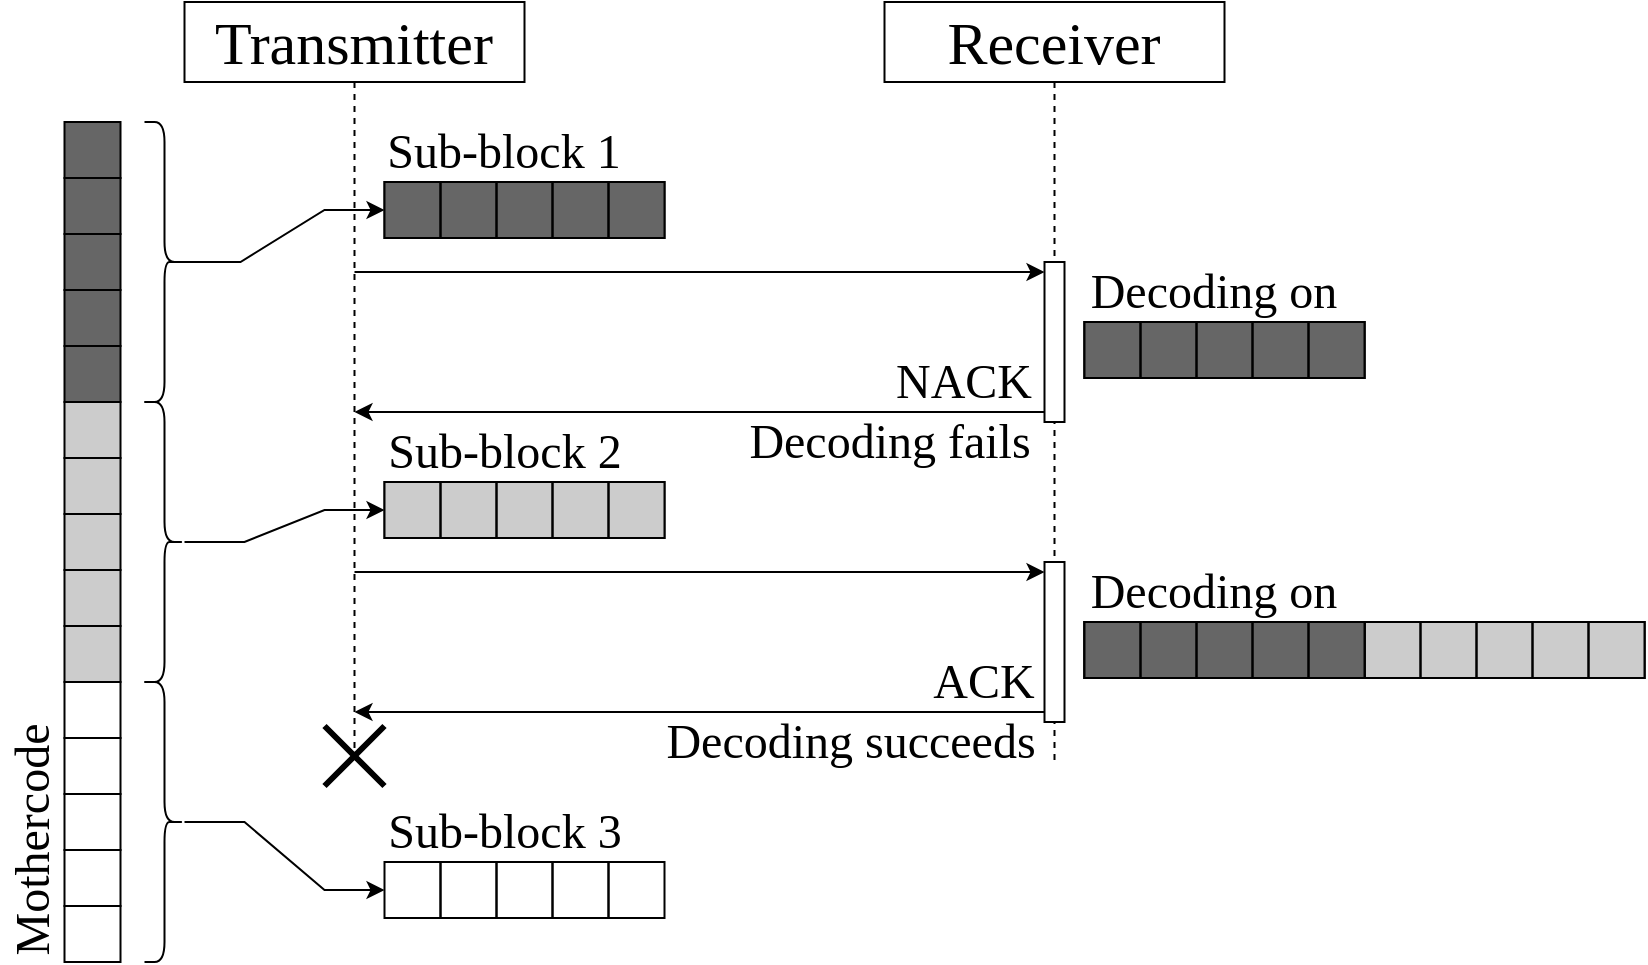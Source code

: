 <mxfile version="24.7.5">
  <diagram name="第 1 页" id="ECGQn0BFaTDFKbABgOI8">
    <mxGraphModel dx="1380" dy="906" grid="1" gridSize="10" guides="1" tooltips="1" connect="1" arrows="1" fold="1" page="1" pageScale="1" pageWidth="827" pageHeight="1169" math="0" shadow="0">
      <root>
        <mxCell id="0" />
        <mxCell id="1" parent="0" />
        <mxCell id="_Ax3SJe7UOr891yu-cr8-8" value="" style="group;fillStyle=zigzag-line;fillColor=default;container=0;" vertex="1" connectable="0" parent="1">
          <mxGeometry x="211.25" y="385" width="28" height="140" as="geometry" />
        </mxCell>
        <mxCell id="_Ax3SJe7UOr891yu-cr8-27" value="" style="endArrow=classic;html=1;rounded=0;entryX=0;entryY=0;entryDx=0;entryDy=5;entryPerimeter=0;" edge="1" parent="1" source="_Ax3SJe7UOr891yu-cr8-32" target="_Ax3SJe7UOr891yu-cr8-72">
          <mxGeometry width="50" height="50" relative="1" as="geometry">
            <mxPoint x="176.25" y="320" as="sourcePoint" />
            <mxPoint x="561.25" y="320" as="targetPoint" />
          </mxGeometry>
        </mxCell>
        <mxCell id="_Ax3SJe7UOr891yu-cr8-32" value="&lt;font style=&quot;font-size: 30px;&quot; face=&quot;Times New Roman&quot;&gt;Transmitter&lt;/font&gt;" style="shape=umlLifeline;perimeter=lifelinePerimeter;whiteSpace=wrap;html=1;container=1;dropTarget=0;collapsible=0;recursiveResize=0;outlineConnect=0;portConstraint=eastwest;newEdgeStyle={&quot;curved&quot;:0,&quot;rounded&quot;:0};" vertex="1" parent="1">
          <mxGeometry x="91.25" y="190" width="170" height="380" as="geometry" />
        </mxCell>
        <mxCell id="_Ax3SJe7UOr891yu-cr8-93" value="" style="shape=umlDestroy;whiteSpace=wrap;html=1;strokeWidth=3;targetShapes=umlLifeline;" vertex="1" parent="_Ax3SJe7UOr891yu-cr8-32">
          <mxGeometry x="70" y="362" width="30" height="30" as="geometry" />
        </mxCell>
        <mxCell id="_Ax3SJe7UOr891yu-cr8-41" value="&lt;font style=&quot;font-size: 30px;&quot; face=&quot;Times New Roman&quot;&gt;Receiver&lt;/font&gt;" style="shape=umlLifeline;whiteSpace=wrap;html=1;container=1;dropTarget=0;collapsible=0;recursiveResize=0;outlineConnect=0;portConstraint=eastwest;newEdgeStyle={&quot;curved&quot;:0,&quot;rounded&quot;:0};points=[[0,0,0,0,5],[0,1,0,0,-5],[1,0,0,0,5],[1,1,0,0,-5]];perimeter=rectanglePerimeter;targetShapes=umlLifeline;participant=label;" vertex="1" parent="1">
          <mxGeometry x="441.25" y="190" width="170" height="380" as="geometry" />
        </mxCell>
        <mxCell id="_Ax3SJe7UOr891yu-cr8-72" value="" style="html=1;points=[[0,0,0,0,5],[0,1,0,0,-5],[1,0,0,0,5],[1,1,0,0,-5]];perimeter=orthogonalPerimeter;outlineConnect=0;targetShapes=umlLifeline;portConstraint=eastwest;newEdgeStyle={&quot;curved&quot;:0,&quot;rounded&quot;:0};" vertex="1" parent="_Ax3SJe7UOr891yu-cr8-41">
          <mxGeometry x="80" y="130" width="10" height="80" as="geometry" />
        </mxCell>
        <mxCell id="_Ax3SJe7UOr891yu-cr8-74" value="" style="html=1;points=[[0,0,0,0,5],[0,1,0,0,-5],[1,0,0,0,5],[1,1,0,0,-5]];perimeter=orthogonalPerimeter;outlineConnect=0;targetShapes=umlLifeline;portConstraint=eastwest;newEdgeStyle={&quot;curved&quot;:0,&quot;rounded&quot;:0};" vertex="1" parent="_Ax3SJe7UOr891yu-cr8-41">
          <mxGeometry x="80" y="280" width="10" height="80" as="geometry" />
        </mxCell>
        <mxCell id="_Ax3SJe7UOr891yu-cr8-43" value="&lt;font style=&quot;font-size: 24px;&quot; face=&quot;Times New Roman&quot;&gt;Sub-block 1&lt;/font&gt;" style="text;html=1;align=center;verticalAlign=middle;whiteSpace=wrap;rounded=0;" vertex="1" parent="1">
          <mxGeometry x="181.25" y="250" width="140" height="30" as="geometry" />
        </mxCell>
        <mxCell id="_Ax3SJe7UOr891yu-cr8-46" value="&lt;font style=&quot;font-size: 24px;&quot; face=&quot;Times New Roman&quot;&gt;Decoding on&lt;/font&gt;" style="text;html=1;align=center;verticalAlign=middle;whiteSpace=wrap;rounded=0;" vertex="1" parent="1">
          <mxGeometry x="541.25" y="320" width="130" height="30" as="geometry" />
        </mxCell>
        <mxCell id="_Ax3SJe7UOr891yu-cr8-47" value="" style="group" vertex="1" connectable="0" parent="1">
          <mxGeometry x="191.25" y="430" width="140" height="28" as="geometry" />
        </mxCell>
        <mxCell id="_Ax3SJe7UOr891yu-cr8-9" value="" style="whiteSpace=wrap;html=1;aspect=fixed;fillStyle=cross-hatch;fillColor=#000000;" vertex="1" parent="_Ax3SJe7UOr891yu-cr8-47">
          <mxGeometry width="28" height="28" as="geometry" />
        </mxCell>
        <mxCell id="_Ax3SJe7UOr891yu-cr8-10" value="" style="whiteSpace=wrap;html=1;aspect=fixed;fillStyle=cross-hatch;fillColor=#000000;" vertex="1" parent="_Ax3SJe7UOr891yu-cr8-47">
          <mxGeometry x="28" width="28" height="28" as="geometry" />
        </mxCell>
        <mxCell id="_Ax3SJe7UOr891yu-cr8-11" value="" style="whiteSpace=wrap;html=1;aspect=fixed;fillStyle=cross-hatch;fillColor=#000000;" vertex="1" parent="_Ax3SJe7UOr891yu-cr8-47">
          <mxGeometry x="56" width="28" height="28" as="geometry" />
        </mxCell>
        <mxCell id="_Ax3SJe7UOr891yu-cr8-12" value="" style="whiteSpace=wrap;html=1;aspect=fixed;fillStyle=cross-hatch;fillColor=#000000;" vertex="1" parent="_Ax3SJe7UOr891yu-cr8-47">
          <mxGeometry x="84" width="28" height="28" as="geometry" />
        </mxCell>
        <mxCell id="_Ax3SJe7UOr891yu-cr8-13" value="" style="whiteSpace=wrap;html=1;aspect=fixed;fillColor=#000000;fillStyle=cross-hatch;" vertex="1" parent="_Ax3SJe7UOr891yu-cr8-47">
          <mxGeometry x="112" width="28" height="28" as="geometry" />
        </mxCell>
        <mxCell id="_Ax3SJe7UOr891yu-cr8-132" value="" style="group;rotation=0;fillColor=#B3B3B3;" vertex="1" connectable="0" parent="_Ax3SJe7UOr891yu-cr8-47">
          <mxGeometry width="140" height="28" as="geometry" />
        </mxCell>
        <mxCell id="_Ax3SJe7UOr891yu-cr8-133" value="" style="group;fillColor=#CCCCCC;rotation=-90;" vertex="1" connectable="0" parent="_Ax3SJe7UOr891yu-cr8-132">
          <mxGeometry x="56" y="-56" width="28" height="140" as="geometry" />
        </mxCell>
        <mxCell id="_Ax3SJe7UOr891yu-cr8-134" value="" style="whiteSpace=wrap;html=1;aspect=fixed;fillStyle=cross-hatch;fillColor=none;rotation=0;" vertex="1" parent="_Ax3SJe7UOr891yu-cr8-133">
          <mxGeometry x="-56" y="56" width="28" height="28" as="geometry" />
        </mxCell>
        <mxCell id="_Ax3SJe7UOr891yu-cr8-135" value="" style="whiteSpace=wrap;html=1;aspect=fixed;fillStyle=cross-hatch;fillColor=none;rotation=0;" vertex="1" parent="_Ax3SJe7UOr891yu-cr8-133">
          <mxGeometry x="-28" y="56" width="28" height="28" as="geometry" />
        </mxCell>
        <mxCell id="_Ax3SJe7UOr891yu-cr8-136" value="" style="whiteSpace=wrap;html=1;aspect=fixed;fillStyle=cross-hatch;fillColor=none;rotation=0;" vertex="1" parent="_Ax3SJe7UOr891yu-cr8-133">
          <mxGeometry y="56" width="28" height="28" as="geometry" />
        </mxCell>
        <mxCell id="_Ax3SJe7UOr891yu-cr8-137" value="" style="whiteSpace=wrap;html=1;aspect=fixed;fillStyle=cross-hatch;fillColor=none;rotation=0;" vertex="1" parent="_Ax3SJe7UOr891yu-cr8-133">
          <mxGeometry x="28" y="56" width="28" height="28" as="geometry" />
        </mxCell>
        <mxCell id="_Ax3SJe7UOr891yu-cr8-138" value="" style="whiteSpace=wrap;html=1;aspect=fixed;fillColor=none;fillStyle=cross-hatch;rotation=0;" vertex="1" parent="_Ax3SJe7UOr891yu-cr8-133">
          <mxGeometry x="56" y="56" width="28" height="28" as="geometry" />
        </mxCell>
        <mxCell id="_Ax3SJe7UOr891yu-cr8-53" value="" style="group" vertex="1" connectable="0" parent="1">
          <mxGeometry x="191.25" y="280" width="140" height="28" as="geometry" />
        </mxCell>
        <mxCell id="_Ax3SJe7UOr891yu-cr8-54" value="" style="whiteSpace=wrap;html=1;aspect=fixed;fillStyle=hatch;fillColor=#000000;" vertex="1" parent="_Ax3SJe7UOr891yu-cr8-53">
          <mxGeometry width="28" height="28" as="geometry" />
        </mxCell>
        <mxCell id="_Ax3SJe7UOr891yu-cr8-55" value="" style="whiteSpace=wrap;html=1;aspect=fixed;fillStyle=hatch;fillColor=#000000;" vertex="1" parent="_Ax3SJe7UOr891yu-cr8-53">
          <mxGeometry x="28" width="28" height="28" as="geometry" />
        </mxCell>
        <mxCell id="_Ax3SJe7UOr891yu-cr8-56" value="" style="whiteSpace=wrap;html=1;aspect=fixed;fillStyle=hatch;fillColor=#000000;" vertex="1" parent="_Ax3SJe7UOr891yu-cr8-53">
          <mxGeometry x="56" width="28" height="28" as="geometry" />
        </mxCell>
        <mxCell id="_Ax3SJe7UOr891yu-cr8-57" value="" style="whiteSpace=wrap;html=1;aspect=fixed;fillStyle=hatch;fillColor=#000000;" vertex="1" parent="_Ax3SJe7UOr891yu-cr8-53">
          <mxGeometry x="84" width="28" height="28" as="geometry" />
        </mxCell>
        <mxCell id="_Ax3SJe7UOr891yu-cr8-58" value="" style="whiteSpace=wrap;html=1;aspect=fixed;fillColor=#000000;fillStyle=hatch;" vertex="1" parent="_Ax3SJe7UOr891yu-cr8-53">
          <mxGeometry x="112" width="28" height="28" as="geometry" />
        </mxCell>
        <mxCell id="_Ax3SJe7UOr891yu-cr8-126" value="" style="group;rotation=0;fillColor=#666666;" vertex="1" connectable="0" parent="_Ax3SJe7UOr891yu-cr8-53">
          <mxGeometry width="140" height="28" as="geometry" />
        </mxCell>
        <mxCell id="_Ax3SJe7UOr891yu-cr8-127" value="" style="whiteSpace=wrap;html=1;aspect=fixed;fillStyle=hatch;fillColor=none;rotation=0;autosize=0;treeFolding=0;fixDash=0;" vertex="1" parent="_Ax3SJe7UOr891yu-cr8-126">
          <mxGeometry width="28" height="28" as="geometry" />
        </mxCell>
        <mxCell id="_Ax3SJe7UOr891yu-cr8-128" value="" style="whiteSpace=wrap;html=1;aspect=fixed;fillStyle=hatch;fillColor=none;rotation=0;" vertex="1" parent="_Ax3SJe7UOr891yu-cr8-126">
          <mxGeometry x="28" width="28" height="28" as="geometry" />
        </mxCell>
        <mxCell id="_Ax3SJe7UOr891yu-cr8-129" value="" style="whiteSpace=wrap;html=1;aspect=fixed;fillStyle=hatch;fillColor=none;rotation=0;" vertex="1" parent="_Ax3SJe7UOr891yu-cr8-126">
          <mxGeometry x="56" width="28" height="28" as="geometry" />
        </mxCell>
        <mxCell id="_Ax3SJe7UOr891yu-cr8-130" value="" style="whiteSpace=wrap;html=1;aspect=fixed;fillStyle=hatch;fillColor=none;rotation=0;" vertex="1" parent="_Ax3SJe7UOr891yu-cr8-126">
          <mxGeometry x="84" width="28" height="28" as="geometry" />
        </mxCell>
        <mxCell id="_Ax3SJe7UOr891yu-cr8-131" value="" style="whiteSpace=wrap;html=1;aspect=fixed;fillColor=none;fillStyle=hatch;rotation=0;" vertex="1" parent="_Ax3SJe7UOr891yu-cr8-126">
          <mxGeometry x="112" width="28" height="28" as="geometry" />
        </mxCell>
        <mxCell id="_Ax3SJe7UOr891yu-cr8-59" value="" style="group" vertex="1" connectable="0" parent="1">
          <mxGeometry x="541.25" y="350" width="140" height="28" as="geometry" />
        </mxCell>
        <mxCell id="_Ax3SJe7UOr891yu-cr8-60" value="" style="whiteSpace=wrap;html=1;aspect=fixed;fillStyle=hatch;fillColor=#000000;rounded=0;shadow=0;glass=0;" vertex="1" parent="_Ax3SJe7UOr891yu-cr8-59">
          <mxGeometry width="28" height="28" as="geometry" />
        </mxCell>
        <mxCell id="_Ax3SJe7UOr891yu-cr8-61" value="" style="whiteSpace=wrap;html=1;aspect=fixed;fillStyle=hatch;fillColor=#000000;" vertex="1" parent="_Ax3SJe7UOr891yu-cr8-59">
          <mxGeometry x="28" width="28" height="28" as="geometry" />
        </mxCell>
        <mxCell id="_Ax3SJe7UOr891yu-cr8-62" value="" style="whiteSpace=wrap;html=1;aspect=fixed;fillStyle=hatch;fillColor=#000000;" vertex="1" parent="_Ax3SJe7UOr891yu-cr8-59">
          <mxGeometry x="56" width="28" height="28" as="geometry" />
        </mxCell>
        <mxCell id="_Ax3SJe7UOr891yu-cr8-63" value="" style="whiteSpace=wrap;html=1;aspect=fixed;fillStyle=hatch;fillColor=#000000;" vertex="1" parent="_Ax3SJe7UOr891yu-cr8-59">
          <mxGeometry x="84" width="28" height="28" as="geometry" />
        </mxCell>
        <mxCell id="_Ax3SJe7UOr891yu-cr8-64" value="" style="whiteSpace=wrap;html=1;aspect=fixed;fillColor=#000000;fillStyle=hatch;" vertex="1" parent="_Ax3SJe7UOr891yu-cr8-59">
          <mxGeometry x="112" width="28" height="28" as="geometry" />
        </mxCell>
        <mxCell id="_Ax3SJe7UOr891yu-cr8-146" value="" style="group" vertex="1" connectable="0" parent="_Ax3SJe7UOr891yu-cr8-59">
          <mxGeometry width="140" height="28" as="geometry" />
        </mxCell>
        <mxCell id="_Ax3SJe7UOr891yu-cr8-147" value="" style="whiteSpace=wrap;html=1;aspect=fixed;fillStyle=hatch;fillColor=#000000;" vertex="1" parent="_Ax3SJe7UOr891yu-cr8-146">
          <mxGeometry width="28" height="28" as="geometry" />
        </mxCell>
        <mxCell id="_Ax3SJe7UOr891yu-cr8-148" value="" style="whiteSpace=wrap;html=1;aspect=fixed;fillStyle=hatch;fillColor=#000000;" vertex="1" parent="_Ax3SJe7UOr891yu-cr8-146">
          <mxGeometry x="28" width="28" height="28" as="geometry" />
        </mxCell>
        <mxCell id="_Ax3SJe7UOr891yu-cr8-149" value="" style="whiteSpace=wrap;html=1;aspect=fixed;fillStyle=hatch;fillColor=#000000;" vertex="1" parent="_Ax3SJe7UOr891yu-cr8-146">
          <mxGeometry x="56" width="28" height="28" as="geometry" />
        </mxCell>
        <mxCell id="_Ax3SJe7UOr891yu-cr8-150" value="" style="whiteSpace=wrap;html=1;aspect=fixed;fillStyle=hatch;fillColor=#000000;" vertex="1" parent="_Ax3SJe7UOr891yu-cr8-146">
          <mxGeometry x="84" width="28" height="28" as="geometry" />
        </mxCell>
        <mxCell id="_Ax3SJe7UOr891yu-cr8-151" value="" style="whiteSpace=wrap;html=1;aspect=fixed;fillColor=#000000;fillStyle=hatch;" vertex="1" parent="_Ax3SJe7UOr891yu-cr8-146">
          <mxGeometry x="112" width="28" height="28" as="geometry" />
        </mxCell>
        <mxCell id="_Ax3SJe7UOr891yu-cr8-152" value="" style="group;rotation=0;fillColor=#666666;" vertex="1" connectable="0" parent="_Ax3SJe7UOr891yu-cr8-146">
          <mxGeometry width="140" height="28" as="geometry" />
        </mxCell>
        <mxCell id="_Ax3SJe7UOr891yu-cr8-153" value="" style="whiteSpace=wrap;html=1;aspect=fixed;fillStyle=hatch;fillColor=none;rotation=0;autosize=0;treeFolding=0;fixDash=0;" vertex="1" parent="_Ax3SJe7UOr891yu-cr8-152">
          <mxGeometry width="28" height="28" as="geometry" />
        </mxCell>
        <mxCell id="_Ax3SJe7UOr891yu-cr8-154" value="" style="whiteSpace=wrap;html=1;aspect=fixed;fillStyle=hatch;fillColor=none;rotation=0;" vertex="1" parent="_Ax3SJe7UOr891yu-cr8-152">
          <mxGeometry x="28" width="28" height="28" as="geometry" />
        </mxCell>
        <mxCell id="_Ax3SJe7UOr891yu-cr8-155" value="" style="whiteSpace=wrap;html=1;aspect=fixed;fillStyle=hatch;fillColor=none;rotation=0;" vertex="1" parent="_Ax3SJe7UOr891yu-cr8-152">
          <mxGeometry x="56" width="28" height="28" as="geometry" />
        </mxCell>
        <mxCell id="_Ax3SJe7UOr891yu-cr8-156" value="" style="whiteSpace=wrap;html=1;aspect=fixed;fillStyle=hatch;fillColor=none;rotation=0;" vertex="1" parent="_Ax3SJe7UOr891yu-cr8-152">
          <mxGeometry x="84" width="28" height="28" as="geometry" />
        </mxCell>
        <mxCell id="_Ax3SJe7UOr891yu-cr8-157" value="" style="whiteSpace=wrap;html=1;aspect=fixed;fillColor=none;fillStyle=hatch;rotation=0;" vertex="1" parent="_Ax3SJe7UOr891yu-cr8-152">
          <mxGeometry x="112" width="28" height="28" as="geometry" />
        </mxCell>
        <mxCell id="_Ax3SJe7UOr891yu-cr8-65" value="" style="group" vertex="1" connectable="0" parent="1">
          <mxGeometry x="681.25" y="500" width="140" height="28" as="geometry" />
        </mxCell>
        <mxCell id="_Ax3SJe7UOr891yu-cr8-66" value="" style="whiteSpace=wrap;html=1;aspect=fixed;fillStyle=cross-hatch;fillColor=#000000;" vertex="1" parent="_Ax3SJe7UOr891yu-cr8-65">
          <mxGeometry width="28" height="28" as="geometry" />
        </mxCell>
        <mxCell id="_Ax3SJe7UOr891yu-cr8-67" value="" style="whiteSpace=wrap;html=1;aspect=fixed;fillStyle=cross-hatch;fillColor=#000000;" vertex="1" parent="_Ax3SJe7UOr891yu-cr8-65">
          <mxGeometry x="28" width="28" height="28" as="geometry" />
        </mxCell>
        <mxCell id="_Ax3SJe7UOr891yu-cr8-68" value="" style="whiteSpace=wrap;html=1;aspect=fixed;fillStyle=cross-hatch;fillColor=#000000;" vertex="1" parent="_Ax3SJe7UOr891yu-cr8-65">
          <mxGeometry x="56" width="28" height="28" as="geometry" />
        </mxCell>
        <mxCell id="_Ax3SJe7UOr891yu-cr8-69" value="" style="whiteSpace=wrap;html=1;aspect=fixed;fillStyle=cross-hatch;fillColor=#000000;" vertex="1" parent="_Ax3SJe7UOr891yu-cr8-65">
          <mxGeometry x="84" width="28" height="28" as="geometry" />
        </mxCell>
        <mxCell id="_Ax3SJe7UOr891yu-cr8-70" value="" style="whiteSpace=wrap;html=1;aspect=fixed;fillColor=#000000;fillStyle=cross-hatch;" vertex="1" parent="_Ax3SJe7UOr891yu-cr8-65">
          <mxGeometry x="112" width="28" height="28" as="geometry" />
        </mxCell>
        <mxCell id="_Ax3SJe7UOr891yu-cr8-158" value="" style="group" vertex="1" connectable="0" parent="_Ax3SJe7UOr891yu-cr8-65">
          <mxGeometry width="140" height="28" as="geometry" />
        </mxCell>
        <mxCell id="_Ax3SJe7UOr891yu-cr8-159" value="" style="whiteSpace=wrap;html=1;aspect=fixed;fillStyle=cross-hatch;fillColor=#000000;" vertex="1" parent="_Ax3SJe7UOr891yu-cr8-158">
          <mxGeometry width="28" height="28" as="geometry" />
        </mxCell>
        <mxCell id="_Ax3SJe7UOr891yu-cr8-160" value="" style="whiteSpace=wrap;html=1;aspect=fixed;fillStyle=cross-hatch;fillColor=#000000;" vertex="1" parent="_Ax3SJe7UOr891yu-cr8-158">
          <mxGeometry x="28" width="28" height="28" as="geometry" />
        </mxCell>
        <mxCell id="_Ax3SJe7UOr891yu-cr8-161" value="" style="whiteSpace=wrap;html=1;aspect=fixed;fillStyle=cross-hatch;fillColor=#000000;" vertex="1" parent="_Ax3SJe7UOr891yu-cr8-158">
          <mxGeometry x="56" width="28" height="28" as="geometry" />
        </mxCell>
        <mxCell id="_Ax3SJe7UOr891yu-cr8-162" value="" style="whiteSpace=wrap;html=1;aspect=fixed;fillStyle=cross-hatch;fillColor=#000000;" vertex="1" parent="_Ax3SJe7UOr891yu-cr8-158">
          <mxGeometry x="84" width="28" height="28" as="geometry" />
        </mxCell>
        <mxCell id="_Ax3SJe7UOr891yu-cr8-163" value="" style="whiteSpace=wrap;html=1;aspect=fixed;fillColor=#000000;fillStyle=cross-hatch;" vertex="1" parent="_Ax3SJe7UOr891yu-cr8-158">
          <mxGeometry x="112" width="28" height="28" as="geometry" />
        </mxCell>
        <mxCell id="_Ax3SJe7UOr891yu-cr8-164" value="" style="group;rotation=0;fillColor=#B3B3B3;" vertex="1" connectable="0" parent="_Ax3SJe7UOr891yu-cr8-158">
          <mxGeometry width="140" height="28" as="geometry" />
        </mxCell>
        <mxCell id="_Ax3SJe7UOr891yu-cr8-165" value="" style="group;fillColor=#CCCCCC;rotation=-90;" vertex="1" connectable="0" parent="_Ax3SJe7UOr891yu-cr8-164">
          <mxGeometry x="56" y="-56" width="28" height="140" as="geometry" />
        </mxCell>
        <mxCell id="_Ax3SJe7UOr891yu-cr8-166" value="" style="whiteSpace=wrap;html=1;aspect=fixed;fillStyle=cross-hatch;fillColor=none;rotation=0;" vertex="1" parent="_Ax3SJe7UOr891yu-cr8-165">
          <mxGeometry x="-56" y="56" width="28" height="28" as="geometry" />
        </mxCell>
        <mxCell id="_Ax3SJe7UOr891yu-cr8-167" value="" style="whiteSpace=wrap;html=1;aspect=fixed;fillStyle=cross-hatch;fillColor=none;rotation=0;" vertex="1" parent="_Ax3SJe7UOr891yu-cr8-165">
          <mxGeometry x="-28" y="56" width="28" height="28" as="geometry" />
        </mxCell>
        <mxCell id="_Ax3SJe7UOr891yu-cr8-168" value="" style="whiteSpace=wrap;html=1;aspect=fixed;fillStyle=cross-hatch;fillColor=none;rotation=0;" vertex="1" parent="_Ax3SJe7UOr891yu-cr8-165">
          <mxGeometry y="56" width="28" height="28" as="geometry" />
        </mxCell>
        <mxCell id="_Ax3SJe7UOr891yu-cr8-169" value="" style="whiteSpace=wrap;html=1;aspect=fixed;fillStyle=cross-hatch;fillColor=none;rotation=0;" vertex="1" parent="_Ax3SJe7UOr891yu-cr8-165">
          <mxGeometry x="28" y="56" width="28" height="28" as="geometry" />
        </mxCell>
        <mxCell id="_Ax3SJe7UOr891yu-cr8-170" value="" style="whiteSpace=wrap;html=1;aspect=fixed;fillColor=none;fillStyle=cross-hatch;rotation=0;" vertex="1" parent="_Ax3SJe7UOr891yu-cr8-165">
          <mxGeometry x="56" y="56" width="28" height="28" as="geometry" />
        </mxCell>
        <mxCell id="_Ax3SJe7UOr891yu-cr8-73" value="&lt;font style=&quot;font-size: 24px;&quot; face=&quot;Times New Roman&quot;&gt;Sub-block 2&lt;/font&gt;" style="text;html=1;align=center;verticalAlign=middle;whiteSpace=wrap;rounded=0;" vertex="1" parent="1">
          <mxGeometry x="178.75" y="400" width="145" height="30" as="geometry" />
        </mxCell>
        <mxCell id="_Ax3SJe7UOr891yu-cr8-75" value="" style="endArrow=classic;html=1;rounded=0;entryX=0;entryY=0;entryDx=0;entryDy=5;entryPerimeter=0;" edge="1" parent="1" source="_Ax3SJe7UOr891yu-cr8-32" target="_Ax3SJe7UOr891yu-cr8-74">
          <mxGeometry width="50" height="50" relative="1" as="geometry">
            <mxPoint x="169.25" y="480" as="sourcePoint" />
            <mxPoint x="564.25" y="480" as="targetPoint" />
          </mxGeometry>
        </mxCell>
        <mxCell id="_Ax3SJe7UOr891yu-cr8-82" value="&lt;font style=&quot;font-size: 24px;&quot; face=&quot;Times New Roman&quot;&gt;Decoding on&lt;/font&gt;" style="text;html=1;align=center;verticalAlign=middle;whiteSpace=wrap;rounded=0;" vertex="1" parent="1">
          <mxGeometry x="541.25" y="470" width="130" height="30" as="geometry" />
        </mxCell>
        <mxCell id="_Ax3SJe7UOr891yu-cr8-84" style="edgeStyle=orthogonalEdgeStyle;rounded=0;orthogonalLoop=1;jettySize=auto;html=1;curved=0;exitX=0;exitY=1;exitDx=0;exitDy=-5;exitPerimeter=0;" edge="1" parent="1" source="_Ax3SJe7UOr891yu-cr8-72" target="_Ax3SJe7UOr891yu-cr8-32">
          <mxGeometry relative="1" as="geometry">
            <Array as="points">
              <mxPoint x="431.25" y="395" />
              <mxPoint x="431.25" y="395" />
            </Array>
          </mxGeometry>
        </mxCell>
        <mxCell id="_Ax3SJe7UOr891yu-cr8-85" value="&lt;font style=&quot;font-size: 24px;&quot; face=&quot;Times New Roman&quot;&gt;NACK&lt;/font&gt;" style="text;html=1;align=center;verticalAlign=middle;whiteSpace=wrap;rounded=0;" vertex="1" parent="1">
          <mxGeometry x="441.25" y="365" width="80" height="30" as="geometry" />
        </mxCell>
        <mxCell id="_Ax3SJe7UOr891yu-cr8-86" value="&lt;font style=&quot;font-size: 24px;&quot; face=&quot;Times New Roman&quot;&gt;Decoding fails&lt;/font&gt;" style="text;html=1;align=center;verticalAlign=middle;whiteSpace=wrap;rounded=0;" vertex="1" parent="1">
          <mxGeometry x="369.25" y="395" width="150" height="30" as="geometry" />
        </mxCell>
        <mxCell id="_Ax3SJe7UOr891yu-cr8-88" style="edgeStyle=orthogonalEdgeStyle;rounded=0;orthogonalLoop=1;jettySize=auto;html=1;curved=0;exitX=0;exitY=1;exitDx=0;exitDy=-5;exitPerimeter=0;" edge="1" parent="1" source="_Ax3SJe7UOr891yu-cr8-74" target="_Ax3SJe7UOr891yu-cr8-32">
          <mxGeometry relative="1" as="geometry">
            <Array as="points">
              <mxPoint x="281.25" y="545" />
              <mxPoint x="281.25" y="545" />
            </Array>
          </mxGeometry>
        </mxCell>
        <mxCell id="_Ax3SJe7UOr891yu-cr8-91" value="&lt;font style=&quot;font-size: 24px;&quot; face=&quot;Times New Roman&quot;&gt;ACK&lt;/font&gt;" style="text;html=1;align=center;verticalAlign=middle;whiteSpace=wrap;rounded=0;" vertex="1" parent="1">
          <mxGeometry x="451.25" y="515" width="80" height="30" as="geometry" />
        </mxCell>
        <mxCell id="_Ax3SJe7UOr891yu-cr8-92" value="&lt;font style=&quot;font-size: 24px;&quot; face=&quot;Times New Roman&quot;&gt;Decoding succeeds&lt;/font&gt;" style="text;html=1;align=center;verticalAlign=middle;whiteSpace=wrap;rounded=0;" vertex="1" parent="1">
          <mxGeometry x="331.25" y="545" width="187" height="30" as="geometry" />
        </mxCell>
        <mxCell id="_Ax3SJe7UOr891yu-cr8-115" style="edgeStyle=entityRelationEdgeStyle;rounded=0;orthogonalLoop=1;jettySize=auto;html=1;exitX=0.1;exitY=0.5;exitDx=0;exitDy=0;exitPerimeter=0;entryX=0;entryY=0.5;entryDx=0;entryDy=0;" edge="1" parent="1" source="_Ax3SJe7UOr891yu-cr8-114" target="_Ax3SJe7UOr891yu-cr8-54">
          <mxGeometry relative="1" as="geometry" />
        </mxCell>
        <mxCell id="_Ax3SJe7UOr891yu-cr8-114" value="" style="shape=curlyBracket;whiteSpace=wrap;html=1;rounded=1;flipH=1;labelPosition=right;verticalLabelPosition=middle;align=left;verticalAlign=middle;" vertex="1" parent="1">
          <mxGeometry x="71.25" y="250" width="20" height="140" as="geometry" />
        </mxCell>
        <mxCell id="_Ax3SJe7UOr891yu-cr8-117" style="edgeStyle=entityRelationEdgeStyle;rounded=0;orthogonalLoop=1;jettySize=auto;html=1;" edge="1" parent="1" source="_Ax3SJe7UOr891yu-cr8-116" target="_Ax3SJe7UOr891yu-cr8-9">
          <mxGeometry relative="1" as="geometry" />
        </mxCell>
        <mxCell id="_Ax3SJe7UOr891yu-cr8-116" value="" style="shape=curlyBracket;whiteSpace=wrap;html=1;rounded=1;flipH=1;labelPosition=right;verticalLabelPosition=middle;align=left;verticalAlign=middle;" vertex="1" parent="1">
          <mxGeometry x="71.25" y="390" width="20" height="140" as="geometry" />
        </mxCell>
        <mxCell id="_Ax3SJe7UOr891yu-cr8-119" style="edgeStyle=entityRelationEdgeStyle;rounded=0;orthogonalLoop=1;jettySize=auto;html=1;entryX=0;entryY=0.5;entryDx=0;entryDy=0;" edge="1" parent="1" source="_Ax3SJe7UOr891yu-cr8-118">
          <mxGeometry relative="1" as="geometry">
            <mxPoint x="191.25" y="634" as="targetPoint" />
          </mxGeometry>
        </mxCell>
        <mxCell id="_Ax3SJe7UOr891yu-cr8-118" value="" style="shape=curlyBracket;whiteSpace=wrap;html=1;rounded=1;flipH=1;labelPosition=right;verticalLabelPosition=middle;align=left;verticalAlign=middle;" vertex="1" parent="1">
          <mxGeometry x="71.25" y="530" width="20" height="140" as="geometry" />
        </mxCell>
        <mxCell id="_Ax3SJe7UOr891yu-cr8-121" value="&lt;font style=&quot;font-size: 24px;&quot; face=&quot;Times New Roman&quot;&gt;Mothercode&lt;/font&gt;" style="text;html=1;align=center;verticalAlign=middle;whiteSpace=wrap;rounded=0;rotation=-90;" vertex="1" parent="1">
          <mxGeometry x="-45" y="593.75" width="120" height="30" as="geometry" />
        </mxCell>
        <mxCell id="_Ax3SJe7UOr891yu-cr8-122" value="&lt;font style=&quot;font-size: 24px;&quot; face=&quot;Times New Roman&quot;&gt;Sub-block 3&lt;/font&gt;" style="text;html=1;align=center;verticalAlign=middle;whiteSpace=wrap;rounded=0;" vertex="1" parent="1">
          <mxGeometry x="178.75" y="590" width="145" height="30" as="geometry" />
        </mxCell>
        <mxCell id="_Ax3SJe7UOr891yu-cr8-124" value="" style="group;fillColor=#000000;fillStyle=hatch;" vertex="1" connectable="0" parent="1">
          <mxGeometry x="541.25" y="500" width="140" height="28" as="geometry" />
        </mxCell>
        <mxCell id="_Ax3SJe7UOr891yu-cr8-77" value="" style="whiteSpace=wrap;html=1;aspect=fixed;fillStyle=hatch;fillColor=none;" vertex="1" parent="_Ax3SJe7UOr891yu-cr8-124">
          <mxGeometry width="28" height="28" as="geometry" />
        </mxCell>
        <mxCell id="_Ax3SJe7UOr891yu-cr8-78" value="" style="whiteSpace=wrap;html=1;aspect=fixed;fillStyle=hatch;fillColor=none;" vertex="1" parent="_Ax3SJe7UOr891yu-cr8-124">
          <mxGeometry x="28" width="28" height="28" as="geometry" />
        </mxCell>
        <mxCell id="_Ax3SJe7UOr891yu-cr8-79" value="" style="whiteSpace=wrap;html=1;aspect=fixed;fillStyle=hatch;fillColor=none;" vertex="1" parent="_Ax3SJe7UOr891yu-cr8-124">
          <mxGeometry x="56" width="28" height="28" as="geometry" />
        </mxCell>
        <mxCell id="_Ax3SJe7UOr891yu-cr8-80" value="" style="whiteSpace=wrap;html=1;aspect=fixed;fillStyle=hatch;fillColor=none;" vertex="1" parent="_Ax3SJe7UOr891yu-cr8-124">
          <mxGeometry x="84" width="28" height="28" as="geometry" />
        </mxCell>
        <mxCell id="_Ax3SJe7UOr891yu-cr8-81" value="" style="whiteSpace=wrap;html=1;aspect=fixed;fillColor=none;fillStyle=hatch;" vertex="1" parent="_Ax3SJe7UOr891yu-cr8-124">
          <mxGeometry x="112" width="28" height="28" as="geometry" />
        </mxCell>
        <mxCell id="_Ax3SJe7UOr891yu-cr8-171" value="" style="group" vertex="1" connectable="0" parent="_Ax3SJe7UOr891yu-cr8-124">
          <mxGeometry width="140" height="28" as="geometry" />
        </mxCell>
        <mxCell id="_Ax3SJe7UOr891yu-cr8-172" value="" style="whiteSpace=wrap;html=1;aspect=fixed;fillStyle=hatch;fillColor=#000000;rounded=0;shadow=0;glass=0;" vertex="1" parent="_Ax3SJe7UOr891yu-cr8-171">
          <mxGeometry width="28" height="28" as="geometry" />
        </mxCell>
        <mxCell id="_Ax3SJe7UOr891yu-cr8-173" value="" style="whiteSpace=wrap;html=1;aspect=fixed;fillStyle=hatch;fillColor=#000000;" vertex="1" parent="_Ax3SJe7UOr891yu-cr8-171">
          <mxGeometry x="28" width="28" height="28" as="geometry" />
        </mxCell>
        <mxCell id="_Ax3SJe7UOr891yu-cr8-174" value="" style="whiteSpace=wrap;html=1;aspect=fixed;fillStyle=hatch;fillColor=#000000;" vertex="1" parent="_Ax3SJe7UOr891yu-cr8-171">
          <mxGeometry x="56" width="28" height="28" as="geometry" />
        </mxCell>
        <mxCell id="_Ax3SJe7UOr891yu-cr8-175" value="" style="whiteSpace=wrap;html=1;aspect=fixed;fillStyle=hatch;fillColor=#000000;" vertex="1" parent="_Ax3SJe7UOr891yu-cr8-171">
          <mxGeometry x="84" width="28" height="28" as="geometry" />
        </mxCell>
        <mxCell id="_Ax3SJe7UOr891yu-cr8-176" value="" style="whiteSpace=wrap;html=1;aspect=fixed;fillColor=#000000;fillStyle=hatch;" vertex="1" parent="_Ax3SJe7UOr891yu-cr8-171">
          <mxGeometry x="112" width="28" height="28" as="geometry" />
        </mxCell>
        <mxCell id="_Ax3SJe7UOr891yu-cr8-177" value="" style="group" vertex="1" connectable="0" parent="_Ax3SJe7UOr891yu-cr8-171">
          <mxGeometry width="140" height="28" as="geometry" />
        </mxCell>
        <mxCell id="_Ax3SJe7UOr891yu-cr8-178" value="" style="whiteSpace=wrap;html=1;aspect=fixed;fillStyle=hatch;fillColor=#000000;" vertex="1" parent="_Ax3SJe7UOr891yu-cr8-177">
          <mxGeometry width="28" height="28" as="geometry" />
        </mxCell>
        <mxCell id="_Ax3SJe7UOr891yu-cr8-179" value="" style="whiteSpace=wrap;html=1;aspect=fixed;fillStyle=hatch;fillColor=#000000;" vertex="1" parent="_Ax3SJe7UOr891yu-cr8-177">
          <mxGeometry x="28" width="28" height="28" as="geometry" />
        </mxCell>
        <mxCell id="_Ax3SJe7UOr891yu-cr8-180" value="" style="whiteSpace=wrap;html=1;aspect=fixed;fillStyle=hatch;fillColor=#000000;" vertex="1" parent="_Ax3SJe7UOr891yu-cr8-177">
          <mxGeometry x="56" width="28" height="28" as="geometry" />
        </mxCell>
        <mxCell id="_Ax3SJe7UOr891yu-cr8-181" value="" style="whiteSpace=wrap;html=1;aspect=fixed;fillStyle=hatch;fillColor=#000000;" vertex="1" parent="_Ax3SJe7UOr891yu-cr8-177">
          <mxGeometry x="84" width="28" height="28" as="geometry" />
        </mxCell>
        <mxCell id="_Ax3SJe7UOr891yu-cr8-182" value="" style="whiteSpace=wrap;html=1;aspect=fixed;fillColor=#000000;fillStyle=hatch;" vertex="1" parent="_Ax3SJe7UOr891yu-cr8-177">
          <mxGeometry x="112" width="28" height="28" as="geometry" />
        </mxCell>
        <mxCell id="_Ax3SJe7UOr891yu-cr8-183" value="" style="group;rotation=0;fillColor=#666666;" vertex="1" connectable="0" parent="_Ax3SJe7UOr891yu-cr8-177">
          <mxGeometry width="140" height="28" as="geometry" />
        </mxCell>
        <mxCell id="_Ax3SJe7UOr891yu-cr8-184" value="" style="whiteSpace=wrap;html=1;aspect=fixed;fillStyle=hatch;fillColor=none;rotation=0;autosize=0;treeFolding=0;fixDash=0;" vertex="1" parent="_Ax3SJe7UOr891yu-cr8-183">
          <mxGeometry width="28" height="28" as="geometry" />
        </mxCell>
        <mxCell id="_Ax3SJe7UOr891yu-cr8-185" value="" style="whiteSpace=wrap;html=1;aspect=fixed;fillStyle=hatch;fillColor=none;rotation=0;" vertex="1" parent="_Ax3SJe7UOr891yu-cr8-183">
          <mxGeometry x="28" width="28" height="28" as="geometry" />
        </mxCell>
        <mxCell id="_Ax3SJe7UOr891yu-cr8-186" value="" style="whiteSpace=wrap;html=1;aspect=fixed;fillStyle=hatch;fillColor=none;rotation=0;" vertex="1" parent="_Ax3SJe7UOr891yu-cr8-183">
          <mxGeometry x="56" width="28" height="28" as="geometry" />
        </mxCell>
        <mxCell id="_Ax3SJe7UOr891yu-cr8-187" value="" style="whiteSpace=wrap;html=1;aspect=fixed;fillStyle=hatch;fillColor=none;rotation=0;" vertex="1" parent="_Ax3SJe7UOr891yu-cr8-183">
          <mxGeometry x="84" width="28" height="28" as="geometry" />
        </mxCell>
        <mxCell id="_Ax3SJe7UOr891yu-cr8-188" value="" style="whiteSpace=wrap;html=1;aspect=fixed;fillColor=none;fillStyle=hatch;rotation=0;" vertex="1" parent="_Ax3SJe7UOr891yu-cr8-183">
          <mxGeometry x="112" width="28" height="28" as="geometry" />
        </mxCell>
        <mxCell id="_Ax3SJe7UOr891yu-cr8-95" value="" style="group;rotation=90;fillColor=#666666;" vertex="1" connectable="0" parent="1">
          <mxGeometry x="-24.75" y="306" width="140" height="28" as="geometry" />
        </mxCell>
        <mxCell id="_Ax3SJe7UOr891yu-cr8-96" value="" style="whiteSpace=wrap;html=1;aspect=fixed;fillStyle=hatch;fillColor=none;rotation=90;autosize=0;treeFolding=0;fixDash=0;" vertex="1" parent="_Ax3SJe7UOr891yu-cr8-95">
          <mxGeometry x="56" y="-56" width="28" height="28" as="geometry" />
        </mxCell>
        <mxCell id="_Ax3SJe7UOr891yu-cr8-97" value="" style="whiteSpace=wrap;html=1;aspect=fixed;fillStyle=hatch;fillColor=none;rotation=90;" vertex="1" parent="_Ax3SJe7UOr891yu-cr8-95">
          <mxGeometry x="56" y="-28" width="28" height="28" as="geometry" />
        </mxCell>
        <mxCell id="_Ax3SJe7UOr891yu-cr8-98" value="" style="whiteSpace=wrap;html=1;aspect=fixed;fillStyle=hatch;fillColor=none;rotation=90;" vertex="1" parent="_Ax3SJe7UOr891yu-cr8-95">
          <mxGeometry x="56" width="28" height="28" as="geometry" />
        </mxCell>
        <mxCell id="_Ax3SJe7UOr891yu-cr8-99" value="" style="whiteSpace=wrap;html=1;aspect=fixed;fillStyle=hatch;fillColor=none;rotation=90;" vertex="1" parent="_Ax3SJe7UOr891yu-cr8-95">
          <mxGeometry x="56" y="28" width="28" height="28" as="geometry" />
        </mxCell>
        <mxCell id="_Ax3SJe7UOr891yu-cr8-100" value="" style="whiteSpace=wrap;html=1;aspect=fixed;fillColor=none;fillStyle=hatch;rotation=90;" vertex="1" parent="_Ax3SJe7UOr891yu-cr8-95">
          <mxGeometry x="56" y="56" width="28" height="28" as="geometry" />
        </mxCell>
        <mxCell id="_Ax3SJe7UOr891yu-cr8-101" value="" style="group;rotation=90;fillColor=#B3B3B3;" vertex="1" connectable="0" parent="1">
          <mxGeometry x="-24.75" y="446" width="140" height="28" as="geometry" />
        </mxCell>
        <mxCell id="_Ax3SJe7UOr891yu-cr8-125" value="" style="group;fillColor=#CCCCCC;" vertex="1" connectable="0" parent="_Ax3SJe7UOr891yu-cr8-101">
          <mxGeometry x="56" y="-56" width="28" height="140" as="geometry" />
        </mxCell>
        <mxCell id="_Ax3SJe7UOr891yu-cr8-102" value="" style="whiteSpace=wrap;html=1;aspect=fixed;fillStyle=cross-hatch;fillColor=none;rotation=90;" vertex="1" parent="_Ax3SJe7UOr891yu-cr8-125">
          <mxGeometry width="28" height="28" as="geometry" />
        </mxCell>
        <mxCell id="_Ax3SJe7UOr891yu-cr8-103" value="" style="whiteSpace=wrap;html=1;aspect=fixed;fillStyle=cross-hatch;fillColor=none;rotation=90;" vertex="1" parent="_Ax3SJe7UOr891yu-cr8-125">
          <mxGeometry y="28" width="28" height="28" as="geometry" />
        </mxCell>
        <mxCell id="_Ax3SJe7UOr891yu-cr8-104" value="" style="whiteSpace=wrap;html=1;aspect=fixed;fillStyle=cross-hatch;fillColor=none;rotation=90;" vertex="1" parent="_Ax3SJe7UOr891yu-cr8-125">
          <mxGeometry y="56" width="28" height="28" as="geometry" />
        </mxCell>
        <mxCell id="_Ax3SJe7UOr891yu-cr8-105" value="" style="whiteSpace=wrap;html=1;aspect=fixed;fillStyle=cross-hatch;fillColor=none;rotation=90;" vertex="1" parent="_Ax3SJe7UOr891yu-cr8-125">
          <mxGeometry y="84" width="28" height="28" as="geometry" />
        </mxCell>
        <mxCell id="_Ax3SJe7UOr891yu-cr8-106" value="" style="whiteSpace=wrap;html=1;aspect=fixed;fillColor=none;fillStyle=cross-hatch;rotation=90;" vertex="1" parent="_Ax3SJe7UOr891yu-cr8-125">
          <mxGeometry y="112" width="28" height="28" as="geometry" />
        </mxCell>
        <mxCell id="_Ax3SJe7UOr891yu-cr8-107" value="" style="group;rotation=90;" vertex="1" connectable="0" parent="1">
          <mxGeometry x="-24.75" y="586" width="140" height="28" as="geometry" />
        </mxCell>
        <mxCell id="_Ax3SJe7UOr891yu-cr8-108" value="" style="whiteSpace=wrap;html=1;aspect=fixed;fillStyle=dashed;fillColor=none;rotation=90;" vertex="1" parent="_Ax3SJe7UOr891yu-cr8-107">
          <mxGeometry x="56" y="-56" width="28" height="28" as="geometry" />
        </mxCell>
        <mxCell id="_Ax3SJe7UOr891yu-cr8-109" value="" style="whiteSpace=wrap;html=1;aspect=fixed;fillStyle=dashed;fillColor=none;rotation=90;" vertex="1" parent="_Ax3SJe7UOr891yu-cr8-107">
          <mxGeometry x="56" y="-28" width="28" height="28" as="geometry" />
        </mxCell>
        <mxCell id="_Ax3SJe7UOr891yu-cr8-110" value="" style="whiteSpace=wrap;html=1;aspect=fixed;fillStyle=dashed;fillColor=none;rotation=90;" vertex="1" parent="_Ax3SJe7UOr891yu-cr8-107">
          <mxGeometry x="56" width="28" height="28" as="geometry" />
        </mxCell>
        <mxCell id="_Ax3SJe7UOr891yu-cr8-111" value="" style="whiteSpace=wrap;html=1;aspect=fixed;fillStyle=dashed;fillColor=none;rotation=90;" vertex="1" parent="_Ax3SJe7UOr891yu-cr8-107">
          <mxGeometry x="56" y="28" width="28" height="28" as="geometry" />
        </mxCell>
        <mxCell id="_Ax3SJe7UOr891yu-cr8-112" value="" style="whiteSpace=wrap;html=1;aspect=fixed;fillColor=none;fillStyle=dashed;rotation=90;" vertex="1" parent="_Ax3SJe7UOr891yu-cr8-107">
          <mxGeometry x="56" y="56" width="28" height="28" as="geometry" />
        </mxCell>
        <mxCell id="_Ax3SJe7UOr891yu-cr8-139" value="" style="group;rotation=0;" vertex="1" connectable="0" parent="1">
          <mxGeometry x="191.25" y="620" width="140" height="28" as="geometry" />
        </mxCell>
        <mxCell id="_Ax3SJe7UOr891yu-cr8-140" value="" style="whiteSpace=wrap;html=1;aspect=fixed;fillStyle=dashed;fillColor=none;rotation=0;" vertex="1" parent="_Ax3SJe7UOr891yu-cr8-139">
          <mxGeometry width="28" height="28" as="geometry" />
        </mxCell>
        <mxCell id="_Ax3SJe7UOr891yu-cr8-141" value="" style="whiteSpace=wrap;html=1;aspect=fixed;fillStyle=dashed;fillColor=none;rotation=0;" vertex="1" parent="_Ax3SJe7UOr891yu-cr8-139">
          <mxGeometry x="28" width="28" height="28" as="geometry" />
        </mxCell>
        <mxCell id="_Ax3SJe7UOr891yu-cr8-142" value="" style="whiteSpace=wrap;html=1;aspect=fixed;fillStyle=dashed;fillColor=none;rotation=0;" vertex="1" parent="_Ax3SJe7UOr891yu-cr8-139">
          <mxGeometry x="56" width="28" height="28" as="geometry" />
        </mxCell>
        <mxCell id="_Ax3SJe7UOr891yu-cr8-143" value="" style="whiteSpace=wrap;html=1;aspect=fixed;fillStyle=dashed;fillColor=none;rotation=0;" vertex="1" parent="_Ax3SJe7UOr891yu-cr8-139">
          <mxGeometry x="84" width="28" height="28" as="geometry" />
        </mxCell>
        <mxCell id="_Ax3SJe7UOr891yu-cr8-144" value="" style="whiteSpace=wrap;html=1;aspect=fixed;fillColor=none;fillStyle=dashed;rotation=0;" vertex="1" parent="_Ax3SJe7UOr891yu-cr8-139">
          <mxGeometry x="112" width="28" height="28" as="geometry" />
        </mxCell>
      </root>
    </mxGraphModel>
  </diagram>
</mxfile>
